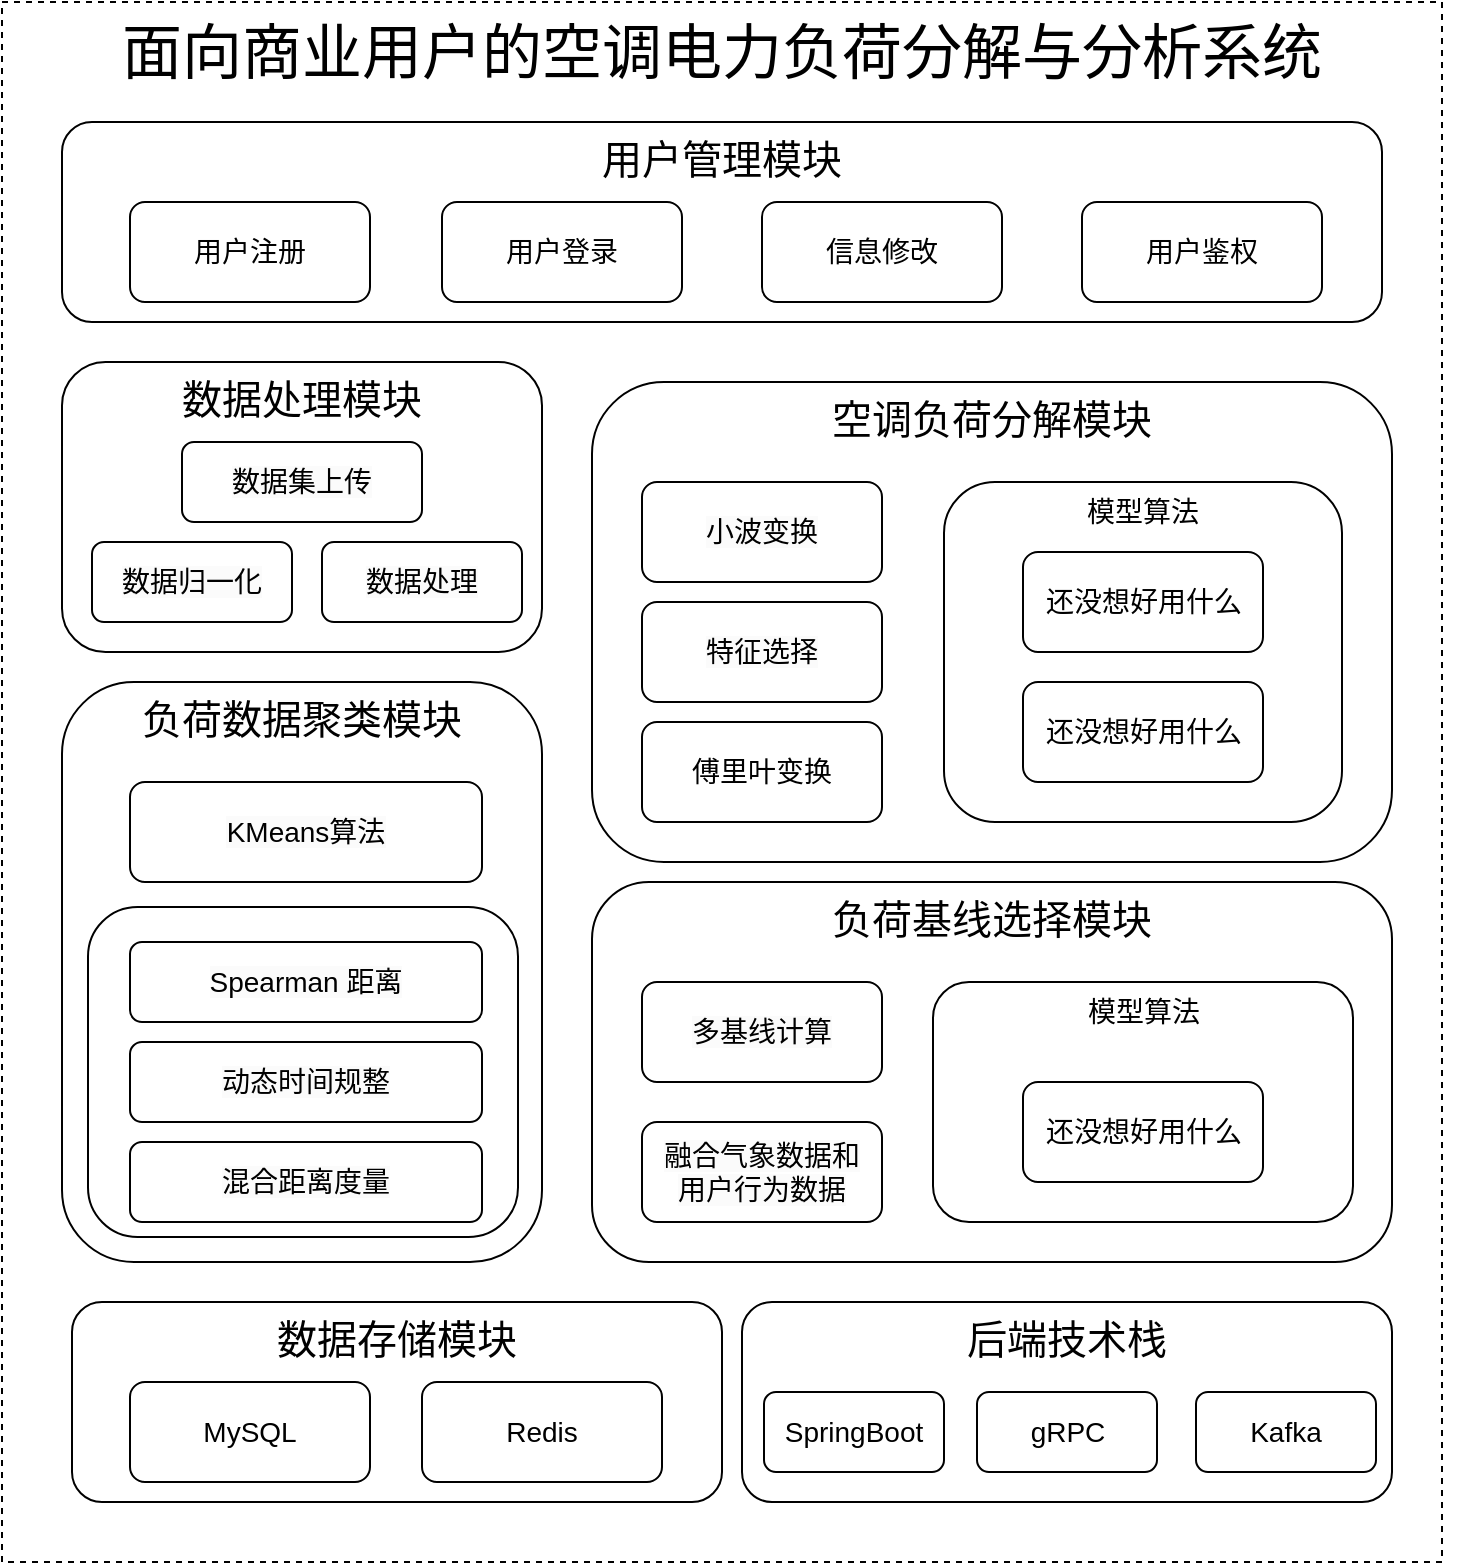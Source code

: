 <mxfile version="26.0.3">
  <diagram name="第 1 页" id="nbpXneUM_ZZ2GpS0kgQJ">
    <mxGraphModel dx="834" dy="721" grid="1" gridSize="10" guides="1" tooltips="1" connect="1" arrows="1" fold="1" page="1" pageScale="1" pageWidth="827" pageHeight="1169" math="0" shadow="0">
      <root>
        <mxCell id="0" />
        <mxCell id="1" parent="0" />
        <mxCell id="8yUNU7MjFQoFO-y7IGcP-8" value="" style="group" parent="1" vertex="1" connectable="0">
          <mxGeometry x="230" y="90" width="735" height="780" as="geometry" />
        </mxCell>
        <mxCell id="8yUNU7MjFQoFO-y7IGcP-1" value="" style="rounded=0;whiteSpace=wrap;html=1;dashed=1;" parent="8yUNU7MjFQoFO-y7IGcP-8" vertex="1">
          <mxGeometry width="720" height="780" as="geometry" />
        </mxCell>
        <mxCell id="8yUNU7MjFQoFO-y7IGcP-7" value="&lt;p style=&quot;margin-top: 0pt; margin-bottom: 0pt; margin-left: 0in; direction: ltr; unicode-bidi: embed; word-break: normal;&quot;&gt;&lt;span style=&quot;color: white;&quot;&gt;&lt;font face=&quot;宋体&quot; style=&quot;color: rgb(0, 0, 0); font-size: 30px;&quot;&gt;面向商业用户的空调电力负荷分解与分析系统&lt;/font&gt;&lt;/span&gt;&lt;/p&gt;" style="text;html=1;align=center;verticalAlign=middle;whiteSpace=wrap;rounded=0;" parent="8yUNU7MjFQoFO-y7IGcP-8" vertex="1">
          <mxGeometry x="45" y="11.87" width="630" height="25.43" as="geometry" />
        </mxCell>
        <mxCell id="8yUNU7MjFQoFO-y7IGcP-19" value="&lt;span style=&quot;font-size: 20px;&quot;&gt;后端技术栈&lt;/span&gt;" style="rounded=1;whiteSpace=wrap;html=1;verticalAlign=top;" parent="8yUNU7MjFQoFO-y7IGcP-8" vertex="1">
          <mxGeometry x="370" y="650" width="325" height="100" as="geometry" />
        </mxCell>
        <mxCell id="8yUNU7MjFQoFO-y7IGcP-20" value="&lt;span style=&quot;font-size: 14px;&quot;&gt;SpringBoot&lt;/span&gt;" style="rounded=1;whiteSpace=wrap;html=1;" parent="8yUNU7MjFQoFO-y7IGcP-8" vertex="1">
          <mxGeometry x="381" y="695" width="90" height="40" as="geometry" />
        </mxCell>
        <mxCell id="8yUNU7MjFQoFO-y7IGcP-22" value="&lt;span style=&quot;font-size: 14px;&quot;&gt;gRPC&lt;/span&gt;" style="rounded=1;whiteSpace=wrap;html=1;" parent="8yUNU7MjFQoFO-y7IGcP-8" vertex="1">
          <mxGeometry x="487.5" y="695" width="90" height="40" as="geometry" />
        </mxCell>
        <mxCell id="8yUNU7MjFQoFO-y7IGcP-23" value="&lt;span style=&quot;font-size: 14px;&quot;&gt;Kafka&lt;/span&gt;" style="rounded=1;whiteSpace=wrap;html=1;" parent="8yUNU7MjFQoFO-y7IGcP-8" vertex="1">
          <mxGeometry x="597" y="695" width="90" height="40" as="geometry" />
        </mxCell>
        <mxCell id="8yUNU7MjFQoFO-y7IGcP-5" value="&lt;font style=&quot;font-size: 20px;&quot;&gt;负荷基线选择模块&lt;/font&gt;" style="rounded=1;whiteSpace=wrap;html=1;verticalAlign=top;" parent="8yUNU7MjFQoFO-y7IGcP-8" vertex="1">
          <mxGeometry x="295" y="440" width="400" height="190" as="geometry" />
        </mxCell>
        <mxCell id="8yUNU7MjFQoFO-y7IGcP-4" value="&lt;font style=&quot;font-size: 20px;&quot;&gt;空调负荷分解模块&lt;/font&gt;" style="rounded=1;whiteSpace=wrap;html=1;verticalAlign=top;" parent="8yUNU7MjFQoFO-y7IGcP-8" vertex="1">
          <mxGeometry x="295" y="190" width="400" height="240" as="geometry" />
        </mxCell>
        <mxCell id="8yUNU7MjFQoFO-y7IGcP-3" value="&lt;font style=&quot;font-size: 20px;&quot;&gt;负荷数据聚类模块&lt;/font&gt;" style="rounded=1;whiteSpace=wrap;html=1;verticalAlign=top;" parent="8yUNU7MjFQoFO-y7IGcP-8" vertex="1">
          <mxGeometry x="30" y="340" width="240" height="290" as="geometry" />
        </mxCell>
        <mxCell id="8yUNU7MjFQoFO-y7IGcP-32" value="&lt;font style=&quot;font-size: 20px;&quot;&gt;数据处理模块&lt;/font&gt;" style="rounded=1;whiteSpace=wrap;html=1;verticalAlign=top;" parent="8yUNU7MjFQoFO-y7IGcP-8" vertex="1">
          <mxGeometry x="30" y="180" width="240" height="145" as="geometry" />
        </mxCell>
        <mxCell id="8yUNU7MjFQoFO-y7IGcP-24" value="&lt;meta charset=&quot;utf-8&quot;&gt;&lt;span style=&quot;color: rgb(0, 0, 0); font-family: Helvetica; font-size: 14px; font-style: normal; font-variant-ligatures: normal; font-variant-caps: normal; font-weight: 400; letter-spacing: normal; orphans: 2; text-align: center; text-indent: 0px; text-transform: none; widows: 2; word-spacing: 0px; -webkit-text-stroke-width: 0px; white-space: normal; background-color: rgb(251, 251, 251); text-decoration-thickness: initial; text-decoration-style: initial; text-decoration-color: initial; display: inline !important; float: none;&quot;&gt;数据集上传&lt;/span&gt;" style="rounded=1;whiteSpace=wrap;html=1;" parent="8yUNU7MjFQoFO-y7IGcP-8" vertex="1">
          <mxGeometry x="90" y="220" width="120" height="40" as="geometry" />
        </mxCell>
        <mxCell id="8yUNU7MjFQoFO-y7IGcP-26" value="&lt;span style=&quot;color: rgb(0, 0, 0); font-family: Helvetica; font-size: 14px; font-style: normal; font-variant-ligatures: normal; font-variant-caps: normal; font-weight: 400; letter-spacing: normal; orphans: 2; text-align: center; text-indent: 0px; text-transform: none; widows: 2; word-spacing: 0px; -webkit-text-stroke-width: 0px; white-space: normal; background-color: rgb(251, 251, 251); text-decoration-thickness: initial; text-decoration-style: initial; text-decoration-color: initial; float: none; display: inline !important;&quot;&gt;小波变换&lt;/span&gt;" style="rounded=1;whiteSpace=wrap;html=1;" parent="8yUNU7MjFQoFO-y7IGcP-8" vertex="1">
          <mxGeometry x="320" y="240" width="120" height="50" as="geometry" />
        </mxCell>
        <mxCell id="8yUNU7MjFQoFO-y7IGcP-27" value="&lt;span style=&quot;color: rgb(0, 0, 0); font-family: Helvetica; font-size: 14px; font-style: normal; font-variant-ligatures: normal; font-variant-caps: normal; font-weight: 400; letter-spacing: normal; orphans: 2; text-align: center; text-indent: 0px; text-transform: none; widows: 2; word-spacing: 0px; -webkit-text-stroke-width: 0px; white-space: normal; background-color: rgb(251, 251, 251); text-decoration-thickness: initial; text-decoration-style: initial; text-decoration-color: initial; float: none; display: inline !important;&quot;&gt;多基线计算&lt;/span&gt;" style="rounded=1;whiteSpace=wrap;html=1;" parent="8yUNU7MjFQoFO-y7IGcP-8" vertex="1">
          <mxGeometry x="320" y="490" width="120" height="50" as="geometry" />
        </mxCell>
        <mxCell id="8yUNU7MjFQoFO-y7IGcP-28" value="&lt;span style=&quot;color: rgb(0, 0, 0); font-family: Helvetica; font-size: 14px; font-style: normal; font-variant-ligatures: normal; font-variant-caps: normal; font-weight: 400; letter-spacing: normal; orphans: 2; text-align: center; text-indent: 0px; text-transform: none; widows: 2; word-spacing: 0px; -webkit-text-stroke-width: 0px; white-space: normal; background-color: rgb(251, 251, 251); text-decoration-thickness: initial; text-decoration-style: initial; text-decoration-color: initial; float: none; display: inline !important;&quot;&gt;数据处理&lt;/span&gt;" style="rounded=1;whiteSpace=wrap;html=1;" parent="8yUNU7MjFQoFO-y7IGcP-8" vertex="1">
          <mxGeometry x="160" y="270" width="100" height="40" as="geometry" />
        </mxCell>
        <mxCell id="8yUNU7MjFQoFO-y7IGcP-29" value="&lt;span style=&quot;color: rgb(0, 0, 0); font-family: Helvetica; font-size: 14px; font-style: normal; font-variant-ligatures: normal; font-variant-caps: normal; font-weight: 400; letter-spacing: normal; orphans: 2; text-align: center; text-indent: 0px; text-transform: none; widows: 2; word-spacing: 0px; -webkit-text-stroke-width: 0px; white-space: normal; background-color: rgb(251, 251, 251); text-decoration-thickness: initial; text-decoration-style: initial; text-decoration-color: initial; float: none; display: inline !important;&quot;&gt;数据归一化&lt;/span&gt;" style="rounded=1;whiteSpace=wrap;html=1;" parent="8yUNU7MjFQoFO-y7IGcP-8" vertex="1">
          <mxGeometry x="45" y="270" width="100" height="40" as="geometry" />
        </mxCell>
        <mxCell id="8yUNU7MjFQoFO-y7IGcP-30" value="&lt;span style=&quot;color: rgb(0, 0, 0); font-family: Helvetica; font-size: 14px; font-style: normal; font-variant-ligatures: normal; font-variant-caps: normal; font-weight: 400; letter-spacing: normal; orphans: 2; text-align: center; text-indent: 0px; text-transform: none; widows: 2; word-spacing: 0px; -webkit-text-stroke-width: 0px; white-space: normal; background-color: rgb(251, 251, 251); text-decoration-thickness: initial; text-decoration-style: initial; text-decoration-color: initial; float: none; display: inline !important;&quot;&gt;特征选择&lt;/span&gt;" style="rounded=1;whiteSpace=wrap;html=1;" parent="8yUNU7MjFQoFO-y7IGcP-8" vertex="1">
          <mxGeometry x="320" y="300" width="120" height="50" as="geometry" />
        </mxCell>
        <mxCell id="8yUNU7MjFQoFO-y7IGcP-31" value="&lt;span style=&quot;color: rgb(0, 0, 0); font-family: Helvetica; font-size: 14px; font-style: normal; font-variant-ligatures: normal; font-variant-caps: normal; font-weight: 400; letter-spacing: normal; orphans: 2; text-align: center; text-indent: 0px; text-transform: none; widows: 2; word-spacing: 0px; -webkit-text-stroke-width: 0px; white-space: normal; background-color: rgb(251, 251, 251); text-decoration-thickness: initial; text-decoration-style: initial; text-decoration-color: initial; float: none; display: inline !important;&quot;&gt;融合气象数据和&lt;/span&gt;&lt;div&gt;&lt;span style=&quot;color: rgb(0, 0, 0); font-family: Helvetica; font-size: 14px; font-style: normal; font-variant-ligatures: normal; font-variant-caps: normal; font-weight: 400; letter-spacing: normal; orphans: 2; text-align: center; text-indent: 0px; text-transform: none; widows: 2; word-spacing: 0px; -webkit-text-stroke-width: 0px; white-space: normal; background-color: rgb(251, 251, 251); text-decoration-thickness: initial; text-decoration-style: initial; text-decoration-color: initial; float: none; display: inline !important;&quot;&gt;用户行为数据&lt;/span&gt;&lt;/div&gt;" style="rounded=1;whiteSpace=wrap;html=1;" parent="8yUNU7MjFQoFO-y7IGcP-8" vertex="1">
          <mxGeometry x="320" y="560" width="120" height="50" as="geometry" />
        </mxCell>
        <mxCell id="8yUNU7MjFQoFO-y7IGcP-33" value="&lt;span style=&quot;color: rgb(0, 0, 0); font-family: Helvetica; font-size: 14px; font-style: normal; font-variant-ligatures: normal; font-variant-caps: normal; font-weight: 400; letter-spacing: normal; orphans: 2; text-align: center; text-indent: 0px; text-transform: none; widows: 2; word-spacing: 0px; -webkit-text-stroke-width: 0px; white-space: normal; background-color: rgb(251, 251, 251); text-decoration-thickness: initial; text-decoration-style: initial; text-decoration-color: initial; float: none; display: inline !important;&quot;&gt;KMeans算法&lt;/span&gt;" style="rounded=1;whiteSpace=wrap;html=1;" parent="8yUNU7MjFQoFO-y7IGcP-8" vertex="1">
          <mxGeometry x="64" y="390" width="176" height="50" as="geometry" />
        </mxCell>
        <mxCell id="8yUNU7MjFQoFO-y7IGcP-34" value="" style="rounded=1;whiteSpace=wrap;html=1;" parent="8yUNU7MjFQoFO-y7IGcP-8" vertex="1">
          <mxGeometry x="43" y="452.5" width="215" height="165" as="geometry" />
        </mxCell>
        <mxCell id="8yUNU7MjFQoFO-y7IGcP-35" value="&lt;span style=&quot;color: rgb(0, 0, 0); font-family: Helvetica; font-size: 14px; font-style: normal; font-variant-ligatures: normal; font-variant-caps: normal; font-weight: 400; letter-spacing: normal; orphans: 2; text-align: center; text-indent: 0px; text-transform: none; widows: 2; word-spacing: 0px; -webkit-text-stroke-width: 0px; white-space: normal; background-color: rgb(251, 251, 251); text-decoration-thickness: initial; text-decoration-style: initial; text-decoration-color: initial; float: none; display: inline !important;&quot;&gt;Spearman 距离&lt;/span&gt;" style="rounded=1;whiteSpace=wrap;html=1;" parent="8yUNU7MjFQoFO-y7IGcP-8" vertex="1">
          <mxGeometry x="64" y="470" width="176" height="40" as="geometry" />
        </mxCell>
        <mxCell id="8yUNU7MjFQoFO-y7IGcP-36" value="&lt;span style=&quot;color: rgb(0, 0, 0); font-family: Helvetica; font-size: 14px; font-style: normal; font-variant-ligatures: normal; font-variant-caps: normal; font-weight: 400; letter-spacing: normal; orphans: 2; text-align: center; text-indent: 0px; text-transform: none; widows: 2; word-spacing: 0px; -webkit-text-stroke-width: 0px; white-space: normal; background-color: rgb(251, 251, 251); text-decoration-thickness: initial; text-decoration-style: initial; text-decoration-color: initial; float: none; display: inline !important;&quot;&gt;动态时间规整&lt;/span&gt;" style="rounded=1;whiteSpace=wrap;html=1;" parent="8yUNU7MjFQoFO-y7IGcP-8" vertex="1">
          <mxGeometry x="64" y="520" width="176" height="40" as="geometry" />
        </mxCell>
        <mxCell id="8yUNU7MjFQoFO-y7IGcP-38" value="&lt;span style=&quot;color: rgb(0, 0, 0); font-family: Helvetica; font-size: 14px; font-style: normal; font-variant-ligatures: normal; font-variant-caps: normal; font-weight: 400; letter-spacing: normal; orphans: 2; text-align: center; text-indent: 0px; text-transform: none; widows: 2; word-spacing: 0px; -webkit-text-stroke-width: 0px; white-space: normal; background-color: rgb(251, 251, 251); text-decoration-thickness: initial; text-decoration-style: initial; text-decoration-color: initial; float: none; display: inline !important;&quot;&gt;混合距离度量&lt;/span&gt;" style="rounded=1;whiteSpace=wrap;html=1;" parent="8yUNU7MjFQoFO-y7IGcP-8" vertex="1">
          <mxGeometry x="64" y="570" width="176" height="40" as="geometry" />
        </mxCell>
        <mxCell id="8yUNU7MjFQoFO-y7IGcP-39" value="&lt;span style=&quot;font-size: 14px;&quot;&gt;傅里叶变换&lt;/span&gt;" style="rounded=1;whiteSpace=wrap;html=1;" parent="8yUNU7MjFQoFO-y7IGcP-8" vertex="1">
          <mxGeometry x="320" y="360" width="120" height="50" as="geometry" />
        </mxCell>
        <mxCell id="8yUNU7MjFQoFO-y7IGcP-40" value="&lt;span style=&quot;font-size: 14px;&quot;&gt;模型算法&lt;/span&gt;" style="rounded=1;whiteSpace=wrap;html=1;verticalAlign=top;" parent="8yUNU7MjFQoFO-y7IGcP-8" vertex="1">
          <mxGeometry x="471" y="240" width="199" height="170" as="geometry" />
        </mxCell>
        <mxCell id="8yUNU7MjFQoFO-y7IGcP-41" value="&lt;span style=&quot;font-size: 14px;&quot;&gt;模型算法&lt;/span&gt;" style="rounded=1;whiteSpace=wrap;html=1;verticalAlign=top;" parent="8yUNU7MjFQoFO-y7IGcP-8" vertex="1">
          <mxGeometry x="465.5" y="490" width="210" height="120" as="geometry" />
        </mxCell>
        <mxCell id="8yUNU7MjFQoFO-y7IGcP-42" value="&lt;span style=&quot;font-size: 14px;&quot;&gt;还没想好用什么&lt;/span&gt;" style="rounded=1;whiteSpace=wrap;html=1;" parent="8yUNU7MjFQoFO-y7IGcP-8" vertex="1">
          <mxGeometry x="510.5" y="275" width="120" height="50" as="geometry" />
        </mxCell>
        <mxCell id="8yUNU7MjFQoFO-y7IGcP-43" value="&lt;span style=&quot;font-size: 14px;&quot;&gt;还没想好用什么&lt;/span&gt;" style="rounded=1;whiteSpace=wrap;html=1;" parent="8yUNU7MjFQoFO-y7IGcP-8" vertex="1">
          <mxGeometry x="510.5" y="340" width="120" height="50" as="geometry" />
        </mxCell>
        <mxCell id="8yUNU7MjFQoFO-y7IGcP-44" value="&lt;span style=&quot;font-size: 14px;&quot;&gt;还没想好用什么&lt;/span&gt;" style="rounded=1;whiteSpace=wrap;html=1;" parent="8yUNU7MjFQoFO-y7IGcP-8" vertex="1">
          <mxGeometry x="510.5" y="540" width="120" height="50" as="geometry" />
        </mxCell>
        <mxCell id="8yUNU7MjFQoFO-y7IGcP-6" value="&lt;font style=&quot;font-size: 20px;&quot;&gt;数据存储模块&lt;/font&gt;" style="rounded=1;whiteSpace=wrap;html=1;verticalAlign=top;" parent="1" vertex="1">
          <mxGeometry x="265" y="740" width="325" height="100" as="geometry" />
        </mxCell>
        <mxCell id="8yUNU7MjFQoFO-y7IGcP-14" value="" style="group" parent="1" vertex="1" connectable="0">
          <mxGeometry x="260" y="150" width="660" height="100" as="geometry" />
        </mxCell>
        <mxCell id="8yUNU7MjFQoFO-y7IGcP-2" value="&lt;span style=&quot;font-size: 20px;&quot;&gt;用户管理模块&lt;/span&gt;" style="rounded=1;whiteSpace=wrap;html=1;verticalAlign=top;" parent="8yUNU7MjFQoFO-y7IGcP-14" vertex="1">
          <mxGeometry width="660" height="100" as="geometry" />
        </mxCell>
        <mxCell id="8yUNU7MjFQoFO-y7IGcP-9" value="&lt;font style=&quot;font-size: 14px;&quot;&gt;用户注册&lt;/font&gt;" style="rounded=1;whiteSpace=wrap;html=1;" parent="8yUNU7MjFQoFO-y7IGcP-14" vertex="1">
          <mxGeometry x="34" y="40" width="120" height="50" as="geometry" />
        </mxCell>
        <mxCell id="8yUNU7MjFQoFO-y7IGcP-10" value="&lt;font style=&quot;font-size: 14px;&quot;&gt;用户登录&lt;/font&gt;" style="rounded=1;whiteSpace=wrap;html=1;" parent="8yUNU7MjFQoFO-y7IGcP-14" vertex="1">
          <mxGeometry x="190" y="40" width="120" height="50" as="geometry" />
        </mxCell>
        <mxCell id="8yUNU7MjFQoFO-y7IGcP-11" value="&lt;font style=&quot;font-size: 14px;&quot;&gt;用户鉴权&lt;/font&gt;" style="rounded=1;whiteSpace=wrap;html=1;" parent="8yUNU7MjFQoFO-y7IGcP-14" vertex="1">
          <mxGeometry x="510" y="40" width="120" height="50" as="geometry" />
        </mxCell>
        <mxCell id="8yUNU7MjFQoFO-y7IGcP-13" value="&lt;font style=&quot;font-size: 14px;&quot;&gt;信息修改&lt;/font&gt;" style="rounded=1;whiteSpace=wrap;html=1;" parent="8yUNU7MjFQoFO-y7IGcP-14" vertex="1">
          <mxGeometry x="350" y="40" width="120" height="50" as="geometry" />
        </mxCell>
        <mxCell id="8yUNU7MjFQoFO-y7IGcP-16" value="&lt;font style=&quot;font-size: 14px;&quot;&gt;MySQL&lt;/font&gt;&lt;span style=&quot;color: rgba(0, 0, 0, 0); font-family: monospace; font-size: 0px; text-align: start; text-wrap-mode: nowrap;&quot;&gt;%3CmxGraphModel%3E%3Croot%3E%3CmxCell%20id%3D%220%22%2F%3E%3CmxCell%20id%3D%221%22%20parent%3D%220%22%2F%3E%3CmxCell%20id%3D%222%22%20value%3D%22%26lt%3Bfont%20style%3D%26quot%3Bfont-size%3A%2014px%3B%26quot%3B%26gt%3B%E7%94%A8%E6%88%B7%E7%AE%A1%E7%90%86%E6%A8%A1%E5%9D%97%26lt%3B%2Ffont%26gt%3B%22%20style%3D%22rounded%3D1%3BwhiteSpace%3Dwrap%3Bhtml%3D1%3B%22%20vertex%3D%221%22%20parent%3D%221%22%3E%3CmxGeometry%20x%3D%22294%22%20y%3D%22190%22%20width%3D%22120%22%20height%3D%2250%22%20as%3D%22geometry%22%2F%3E%3C%2FmxCell%3E%3C%2Froot%3E%3C%2FmxGraphModel%3E&lt;/span&gt;" style="rounded=1;whiteSpace=wrap;html=1;" parent="1" vertex="1">
          <mxGeometry x="294" y="780" width="120" height="50" as="geometry" />
        </mxCell>
        <mxCell id="8yUNU7MjFQoFO-y7IGcP-17" value="&lt;span style=&quot;font-size: 14px;&quot;&gt;Redis&lt;/span&gt;" style="rounded=1;whiteSpace=wrap;html=1;" parent="1" vertex="1">
          <mxGeometry x="440" y="780" width="120" height="50" as="geometry" />
        </mxCell>
      </root>
    </mxGraphModel>
  </diagram>
</mxfile>
